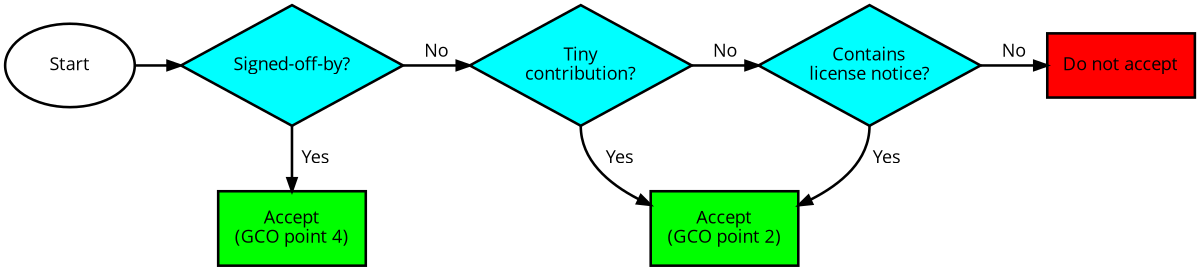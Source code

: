 // Copyright 2023 Gentoo Authors
// Distributed under the terms of the CC-BY-SA-4.0 license

digraph g {
  size = "8!,2";
  node [ penwidth = 2; fontname = "Open Sans" ];
  edge [ penwidth = 2; fontname = "Open Sans" ];

  start   [ width = 1.4; height = 0.9; label = "Start" ];

  signoff [ shape = diamond; width = 2.4; height = 1.3;
            style = filled; fillcolor = "cyan";
            label = "Signed-off-by?" ];
  size    [ shape = diamond; width = 2.4; height = 1.3;
            style = filled; fillcolor = "cyan";
            label = "Tiny\ncontribution?" ];
  license [ shape = diamond; width = 2.4; height = 1.3;
            style = filled; fillcolor = "cyan";
            label = "Contains\nlicense notice?" ];

  accept4 [ shape = rect; width = 1.6; height = 0.8;
            style = filled; fillcolor = "lime";
            label = "Accept\n(GCO point 4)" ];
  accept2 [ shape = rect; width = 1.6; height = 0.8;
            style = filled; fillcolor = "lime";
            label = "Accept\n(GCO point 2)" ];
  reject  [ shape = rect; width = 1.6; height = 0.7;
            style = filled; fillcolor = "red";
            label = "Do not accept" ];

  start     -> signoff;

  signoff:s -> accept4 [ label = "  Yes  " ];
  signoff   -> size    [ label = "  No  "  ];

  size:s    -> accept2 [ label = "  Yes  " ];
  size      -> license [ label = "  No  "  ];

  license:s -> accept2 [ label = "  Yes  " ];
  license   -> reject  [ label = "  No  "  ];

  { rank = same; start; signoff; size; license; reject; }
}
